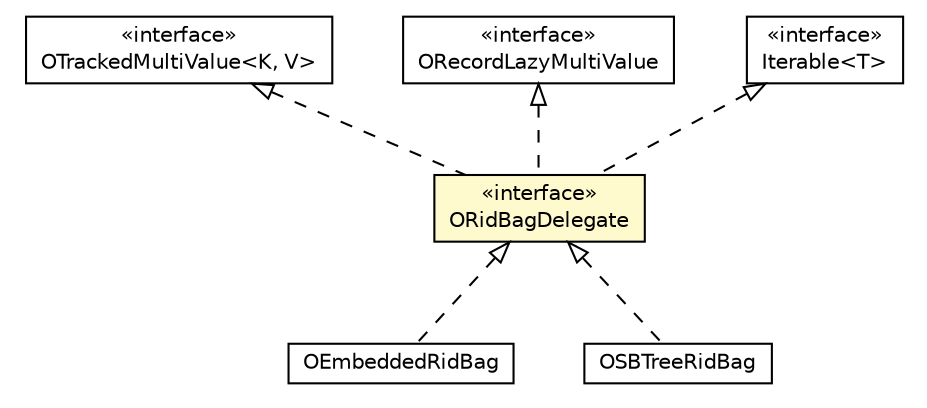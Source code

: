 #!/usr/local/bin/dot
#
# Class diagram 
# Generated by UMLGraph version R5_6-24-gf6e263 (http://www.umlgraph.org/)
#

digraph G {
	edge [fontname="Helvetica",fontsize=10,labelfontname="Helvetica",labelfontsize=10];
	node [fontname="Helvetica",fontsize=10,shape=plaintext];
	nodesep=0.25;
	ranksep=0.5;
	// com.orientechnologies.orient.core.db.record.OTrackedMultiValue<K, V>
	c3182642 [label=<<table title="com.orientechnologies.orient.core.db.record.OTrackedMultiValue" border="0" cellborder="1" cellspacing="0" cellpadding="2" port="p" href="../OTrackedMultiValue.html">
		<tr><td><table border="0" cellspacing="0" cellpadding="1">
<tr><td align="center" balign="center"> &#171;interface&#187; </td></tr>
<tr><td align="center" balign="center"> OTrackedMultiValue&lt;K, V&gt; </td></tr>
		</table></td></tr>
		</table>>, URL="../OTrackedMultiValue.html", fontname="Helvetica", fontcolor="black", fontsize=10.0];
	// com.orientechnologies.orient.core.db.record.ORecordLazyMultiValue
	c3182658 [label=<<table title="com.orientechnologies.orient.core.db.record.ORecordLazyMultiValue" border="0" cellborder="1" cellspacing="0" cellpadding="2" port="p" href="../ORecordLazyMultiValue.html">
		<tr><td><table border="0" cellspacing="0" cellpadding="1">
<tr><td align="center" balign="center"> &#171;interface&#187; </td></tr>
<tr><td align="center" balign="center"> ORecordLazyMultiValue </td></tr>
		</table></td></tr>
		</table>>, URL="../ORecordLazyMultiValue.html", fontname="Helvetica", fontcolor="black", fontsize=10.0];
	// com.orientechnologies.orient.core.db.record.ridbag.ORidBagDelegate
	c3182664 [label=<<table title="com.orientechnologies.orient.core.db.record.ridbag.ORidBagDelegate" border="0" cellborder="1" cellspacing="0" cellpadding="2" port="p" bgcolor="lemonChiffon" href="./ORidBagDelegate.html">
		<tr><td><table border="0" cellspacing="0" cellpadding="1">
<tr><td align="center" balign="center"> &#171;interface&#187; </td></tr>
<tr><td align="center" balign="center"> ORidBagDelegate </td></tr>
		</table></td></tr>
		</table>>, URL="./ORidBagDelegate.html", fontname="Helvetica", fontcolor="black", fontsize=10.0];
	// com.orientechnologies.orient.core.db.record.ridbag.embedded.OEmbeddedRidBag
	c3182665 [label=<<table title="com.orientechnologies.orient.core.db.record.ridbag.embedded.OEmbeddedRidBag" border="0" cellborder="1" cellspacing="0" cellpadding="2" port="p" href="./embedded/OEmbeddedRidBag.html">
		<tr><td><table border="0" cellspacing="0" cellpadding="1">
<tr><td align="center" balign="center"> OEmbeddedRidBag </td></tr>
		</table></td></tr>
		</table>>, URL="./embedded/OEmbeddedRidBag.html", fontname="Helvetica", fontcolor="black", fontsize=10.0];
	// com.orientechnologies.orient.core.db.record.ridbag.sbtree.OSBTreeRidBag
	c3182669 [label=<<table title="com.orientechnologies.orient.core.db.record.ridbag.sbtree.OSBTreeRidBag" border="0" cellborder="1" cellspacing="0" cellpadding="2" port="p" href="./sbtree/OSBTreeRidBag.html">
		<tr><td><table border="0" cellspacing="0" cellpadding="1">
<tr><td align="center" balign="center"> OSBTreeRidBag </td></tr>
		</table></td></tr>
		</table>>, URL="./sbtree/OSBTreeRidBag.html", fontname="Helvetica", fontcolor="black", fontsize=10.0];
	//com.orientechnologies.orient.core.db.record.ridbag.ORidBagDelegate implements java.lang.Iterable<T>
	c3184439:p -> c3182664:p [dir=back,arrowtail=empty,style=dashed];
	//com.orientechnologies.orient.core.db.record.ridbag.ORidBagDelegate implements com.orientechnologies.orient.core.db.record.ORecordLazyMultiValue
	c3182658:p -> c3182664:p [dir=back,arrowtail=empty,style=dashed];
	//com.orientechnologies.orient.core.db.record.ridbag.ORidBagDelegate implements com.orientechnologies.orient.core.db.record.OTrackedMultiValue<K, V>
	c3182642:p -> c3182664:p [dir=back,arrowtail=empty,style=dashed];
	//com.orientechnologies.orient.core.db.record.ridbag.embedded.OEmbeddedRidBag implements com.orientechnologies.orient.core.db.record.ridbag.ORidBagDelegate
	c3182664:p -> c3182665:p [dir=back,arrowtail=empty,style=dashed];
	//com.orientechnologies.orient.core.db.record.ridbag.sbtree.OSBTreeRidBag implements com.orientechnologies.orient.core.db.record.ridbag.ORidBagDelegate
	c3182664:p -> c3182669:p [dir=back,arrowtail=empty,style=dashed];
	// java.lang.Iterable<T>
	c3184439 [label=<<table title="java.lang.Iterable" border="0" cellborder="1" cellspacing="0" cellpadding="2" port="p" href="http://java.sun.com/j2se/1.4.2/docs/api/java/lang/Iterable.html">
		<tr><td><table border="0" cellspacing="0" cellpadding="1">
<tr><td align="center" balign="center"> &#171;interface&#187; </td></tr>
<tr><td align="center" balign="center"> Iterable&lt;T&gt; </td></tr>
		</table></td></tr>
		</table>>, URL="http://java.sun.com/j2se/1.4.2/docs/api/java/lang/Iterable.html", fontname="Helvetica", fontcolor="black", fontsize=10.0];
}

